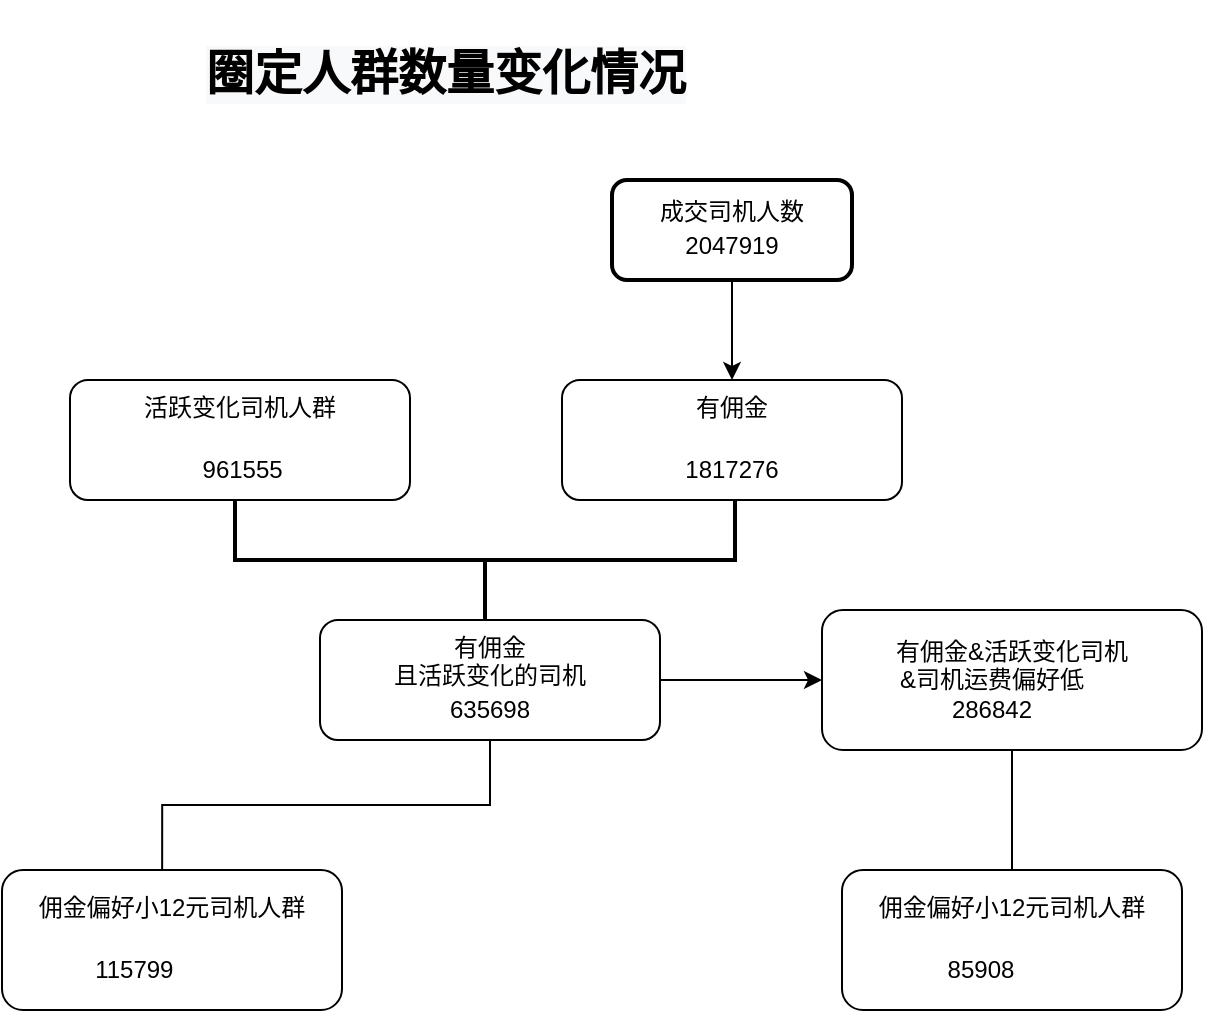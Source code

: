 <mxfile version="19.0.3" type="github">
  <diagram id="C5RBs43oDa-KdzZeNtuy" name="Page-1">
    <mxGraphModel dx="2106" dy="1020" grid="1" gridSize="10" guides="1" tooltips="1" connect="1" arrows="1" fold="1" page="1" pageScale="1" pageWidth="827" pageHeight="1169" math="0" shadow="0">
      <root>
        <mxCell id="WIyWlLk6GJQsqaUBKTNV-0" />
        <mxCell id="WIyWlLk6GJQsqaUBKTNV-1" parent="WIyWlLk6GJQsqaUBKTNV-0" />
        <mxCell id="aMpaF89gBJ9ML-hbY463-4" value="有佣金&lt;br&gt;&lt;table width=&quot;96&quot; cellspacing=&quot;0&quot; cellpadding=&quot;0&quot; border=&quot;0&quot;&gt;&lt;tbody&gt;&lt;tr style=&quot;height:14.0pt&quot; height=&quot;19&quot;&gt;&lt;td style=&quot;height:14.0pt;width:72pt&quot; width=&quot;96&quot; height=&quot;19&quot;&gt;&lt;br&gt;&lt;table width=&quot;96&quot; cellspacing=&quot;0&quot; cellpadding=&quot;0&quot; border=&quot;0&quot;&gt;&lt;tbody&gt;&lt;tr style=&quot;height:14.0pt&quot; height=&quot;19&quot;&gt;  &lt;td style=&quot;height:14.0pt;width:72pt&quot; width=&quot;96&quot; height=&quot;19&quot;&gt;1817276&lt;/td&gt;&lt;/tr&gt;&lt;/tbody&gt;&lt;/table&gt;&lt;/td&gt;&lt;/tr&gt;&lt;/tbody&gt;&lt;/table&gt;" style="rounded=1;whiteSpace=wrap;html=1;fontSize=12;glass=0;strokeWidth=1;shadow=0;align=center;" parent="WIyWlLk6GJQsqaUBKTNV-1" vertex="1">
          <mxGeometry x="310" y="390" width="170" height="60" as="geometry" />
        </mxCell>
        <mxCell id="aMpaF89gBJ9ML-hbY463-8" value="活跃变化司机人群&lt;br&gt;&lt;table width=&quot;96&quot; cellspacing=&quot;0&quot; cellpadding=&quot;0&quot; border=&quot;0&quot;&gt;&lt;tbody&gt;&lt;tr style=&quot;height:14.0pt&quot; height=&quot;19&quot;&gt;  &lt;td style=&quot;height:14.0pt;width:72pt&quot; width=&quot;96&quot; height=&quot;19&quot;&gt;&lt;table style=&quot;border-collapse:&lt;br/&gt; collapse;width:52pt&quot; width=&quot;69&quot; cellspacing=&quot;0&quot; cellpadding=&quot;0&quot; border=&quot;0&quot;&gt;&lt;tbody&gt;&lt;tr style=&quot;height:14.0pt&quot; height=&quot;19&quot;&gt;&lt;br/&gt;  &lt;td style=&quot;height:14.0pt;width:52pt&quot; width=&quot;69&quot; align=&quot;right&quot; height=&quot;19&quot;&gt;961555&lt;/td&gt;&lt;/tr&gt;&lt;/tbody&gt;&lt;/table&gt;&lt;/td&gt;&lt;/tr&gt;&lt;/tbody&gt;&lt;/table&gt;" style="rounded=1;whiteSpace=wrap;html=1;fontSize=12;glass=0;strokeWidth=1;shadow=0;align=center;" parent="WIyWlLk6GJQsqaUBKTNV-1" vertex="1">
          <mxGeometry x="64" y="390" width="170" height="60" as="geometry" />
        </mxCell>
        <mxCell id="aMpaF89gBJ9ML-hbY463-9" value="" style="strokeWidth=2;html=1;shape=mxgraph.flowchart.annotation_2;align=left;labelPosition=right;pointerEvents=1;rotation=-90;" parent="WIyWlLk6GJQsqaUBKTNV-1" vertex="1">
          <mxGeometry x="241.5" y="355" width="60" height="250" as="geometry" />
        </mxCell>
        <mxCell id="aMpaF89gBJ9ML-hbY463-13" style="edgeStyle=orthogonalEdgeStyle;rounded=0;orthogonalLoop=1;jettySize=auto;html=1;exitX=0.5;exitY=1;exitDx=0;exitDy=0;entryX=0.471;entryY=0.167;entryDx=0;entryDy=0;entryPerimeter=0;" parent="WIyWlLk6GJQsqaUBKTNV-1" source="aMpaF89gBJ9ML-hbY463-10" target="aMpaF89gBJ9ML-hbY463-11" edge="1">
          <mxGeometry relative="1" as="geometry" />
        </mxCell>
        <mxCell id="aMpaF89gBJ9ML-hbY463-30" value="" style="edgeStyle=none;rounded=0;orthogonalLoop=1;jettySize=auto;html=1;" parent="WIyWlLk6GJQsqaUBKTNV-1" source="aMpaF89gBJ9ML-hbY463-10" target="aMpaF89gBJ9ML-hbY463-16" edge="1">
          <mxGeometry relative="1" as="geometry" />
        </mxCell>
        <mxCell id="aMpaF89gBJ9ML-hbY463-10" value="有佣金&lt;br&gt;&lt;table width=&quot;96&quot; cellspacing=&quot;0&quot; cellpadding=&quot;0&quot; border=&quot;0&quot;&gt;&lt;tbody&gt;&lt;tr style=&quot;height:14.0pt&quot; height=&quot;19&quot;&gt;&lt;td style=&quot;height:14.0pt;width:72pt&quot; width=&quot;96&quot; height=&quot;19&quot;&gt;且活跃变化的司机&lt;br&gt;&lt;table width=&quot;96&quot; cellspacing=&quot;0&quot; cellpadding=&quot;0&quot; border=&quot;0&quot;&gt;&lt;tbody&gt;&lt;tr style=&quot;height:14.0pt&quot; height=&quot;19&quot;&gt;  &lt;td style=&quot;height:14.0pt;width:72pt&quot; width=&quot;96&quot; height=&quot;19&quot;&gt;635698&lt;/td&gt;&lt;/tr&gt;&lt;/tbody&gt;&lt;/table&gt;&lt;/td&gt;&lt;/tr&gt;&lt;/tbody&gt;&lt;/table&gt;" style="rounded=1;whiteSpace=wrap;html=1;fontSize=12;glass=0;strokeWidth=1;shadow=0;align=center;" parent="WIyWlLk6GJQsqaUBKTNV-1" vertex="1">
          <mxGeometry x="189" y="510" width="170" height="60" as="geometry" />
        </mxCell>
        <mxCell id="aMpaF89gBJ9ML-hbY463-11" value="佣金偏好小12元司机人群&lt;br&gt;&lt;table width=&quot;96&quot; cellspacing=&quot;0&quot; cellpadding=&quot;0&quot; border=&quot;0&quot;&gt;&lt;tbody&gt;&lt;tr style=&quot;height:14.0pt&quot; height=&quot;19&quot;&gt;  &lt;td style=&quot;height:14.0pt;width:72pt&quot; width=&quot;96&quot; height=&quot;19&quot;&gt;&lt;br&gt;&lt;table width=&quot;69&quot; cellspacing=&quot;0&quot; cellpadding=&quot;0&quot; border=&quot;0&quot;&gt;&lt;tbody&gt;&lt;tr style=&quot;height:14.0pt&quot; height=&quot;19&quot;&gt;  &lt;td style=&quot;height:14.0pt;width:52pt&quot; width=&quot;69&quot; height=&quot;19&quot;&gt;&amp;nbsp; &amp;nbsp; &amp;nbsp; &amp;nbsp; 115799&lt;br&gt;&lt;/td&gt;&lt;/tr&gt;&lt;/tbody&gt;&lt;/table&gt;&lt;/td&gt;&lt;/tr&gt;&lt;/tbody&gt;&lt;/table&gt;" style="rounded=1;whiteSpace=wrap;html=1;fontSize=12;glass=0;strokeWidth=1;shadow=0;align=center;" parent="WIyWlLk6GJQsqaUBKTNV-1" vertex="1">
          <mxGeometry x="30" y="635" width="170" height="70" as="geometry" />
        </mxCell>
        <mxCell id="aMpaF89gBJ9ML-hbY463-16" value="有佣金&amp;amp;活跃变化司机&lt;br&gt;&lt;table width=&quot;96&quot; cellspacing=&quot;0&quot; cellpadding=&quot;0&quot; border=&quot;0&quot;&gt;&lt;tbody&gt;&lt;tr style=&quot;height:14.0pt&quot; height=&quot;19&quot;&gt;  &lt;td style=&quot;height:14.0pt;width:72pt&quot; width=&quot;96&quot; height=&quot;19&quot;&gt;&amp;amp;司机运费偏好低286842&lt;br&gt;&lt;/td&gt;&lt;/tr&gt;&lt;/tbody&gt;&lt;/table&gt;" style="rounded=1;whiteSpace=wrap;html=1;fontSize=12;glass=0;strokeWidth=1;shadow=0;align=center;" parent="WIyWlLk6GJQsqaUBKTNV-1" vertex="1">
          <mxGeometry x="440" y="505" width="190" height="70" as="geometry" />
        </mxCell>
        <mxCell id="aMpaF89gBJ9ML-hbY463-17" style="edgeStyle=orthogonalEdgeStyle;rounded=0;orthogonalLoop=1;jettySize=auto;html=1;exitX=0.5;exitY=1;exitDx=0;exitDy=0;entryX=0.471;entryY=0.167;entryDx=0;entryDy=0;entryPerimeter=0;" parent="WIyWlLk6GJQsqaUBKTNV-1" target="aMpaF89gBJ9ML-hbY463-19" edge="1">
          <mxGeometry relative="1" as="geometry">
            <mxPoint x="535.0" y="575" as="sourcePoint" />
            <Array as="points">
              <mxPoint x="535" y="647" />
              <mxPoint x="520" y="647" />
            </Array>
          </mxGeometry>
        </mxCell>
        <mxCell id="aMpaF89gBJ9ML-hbY463-19" value="佣金偏好小12元司机人群&lt;br&gt;&lt;table width=&quot;96&quot; cellspacing=&quot;0&quot; cellpadding=&quot;0&quot; border=&quot;0&quot;&gt;&lt;tbody&gt;&lt;tr style=&quot;height:14.0pt&quot; height=&quot;19&quot;&gt;  &lt;td style=&quot;height:14.0pt;width:72pt&quot; width=&quot;96&quot; height=&quot;19&quot;&gt;&lt;br&gt;&lt;table width=&quot;69&quot; cellspacing=&quot;0&quot; cellpadding=&quot;0&quot; border=&quot;0&quot;&gt;&lt;tbody&gt;&lt;tr style=&quot;height:14.0pt&quot; height=&quot;19&quot;&gt;  &lt;td style=&quot;height:14.0pt;width:52pt&quot; width=&quot;69&quot; height=&quot;19&quot;&gt;&amp;nbsp; &amp;nbsp; &amp;nbsp; &amp;nbsp; &amp;nbsp; 85908&lt;/td&gt;&lt;/tr&gt;&lt;/tbody&gt;&lt;/table&gt;&lt;/td&gt;&lt;/tr&gt;&lt;/tbody&gt;&lt;/table&gt;" style="rounded=1;whiteSpace=wrap;html=1;fontSize=12;glass=0;strokeWidth=1;shadow=0;align=center;" parent="WIyWlLk6GJQsqaUBKTNV-1" vertex="1">
          <mxGeometry x="450" y="635" width="170" height="70" as="geometry" />
        </mxCell>
        <mxCell id="aMpaF89gBJ9ML-hbY463-28" value="" style="edgeStyle=none;rounded=0;orthogonalLoop=1;jettySize=auto;html=1;" parent="WIyWlLk6GJQsqaUBKTNV-1" source="aMpaF89gBJ9ML-hbY463-23" target="aMpaF89gBJ9ML-hbY463-4" edge="1">
          <mxGeometry relative="1" as="geometry" />
        </mxCell>
        <mxCell id="aMpaF89gBJ9ML-hbY463-23" value="&lt;span style=&quot;&quot;&gt;成交司机人数&lt;/span&gt;&lt;br style=&quot;&quot;&gt;&lt;table style=&quot;&quot; width=&quot;96&quot; cellspacing=&quot;0&quot; cellpadding=&quot;0&quot; border=&quot;0&quot;&gt;&lt;tbody&gt;&lt;tr style=&quot;height: 14pt;&quot; height=&quot;19&quot;&gt;&lt;td style=&quot;height: 14pt; width: 72pt;&quot; width=&quot;96&quot; height=&quot;19&quot;&gt;2047919&lt;/td&gt;&lt;/tr&gt;&lt;/tbody&gt;&lt;/table&gt;" style="rounded=1;whiteSpace=wrap;html=1;align=center;strokeWidth=2;" parent="WIyWlLk6GJQsqaUBKTNV-1" vertex="1">
          <mxGeometry x="335" y="290" width="120" height="50" as="geometry" />
        </mxCell>
        <mxCell id="5_tYMG1hZZqrEiMgyXCh-0" value="&lt;h1&gt;&lt;br&gt;&lt;/h1&gt;" style="text;html=1;align=center;verticalAlign=middle;resizable=0;points=[];autosize=1;strokeColor=none;fillColor=none;" vertex="1" parent="WIyWlLk6GJQsqaUBKTNV-1">
          <mxGeometry x="140" y="225" width="20" height="50" as="geometry" />
        </mxCell>
        <mxCell id="5_tYMG1hZZqrEiMgyXCh-1" value="&lt;h1 style=&quot;color: rgb(0, 0, 0); font-family: Helvetica; font-style: normal; font-variant-ligatures: normal; font-variant-caps: normal; letter-spacing: normal; orphans: 2; text-align: center; text-indent: 0px; text-transform: none; widows: 2; word-spacing: 0px; -webkit-text-stroke-width: 0px; background-color: rgb(248, 249, 250); text-decoration-thickness: initial; text-decoration-style: initial; text-decoration-color: initial;&quot;&gt;圈定人群数量变化情况&lt;/h1&gt;" style="text;whiteSpace=wrap;html=1;" vertex="1" parent="WIyWlLk6GJQsqaUBKTNV-1">
          <mxGeometry x="130" y="200" width="270" height="60" as="geometry" />
        </mxCell>
      </root>
    </mxGraphModel>
  </diagram>
</mxfile>
